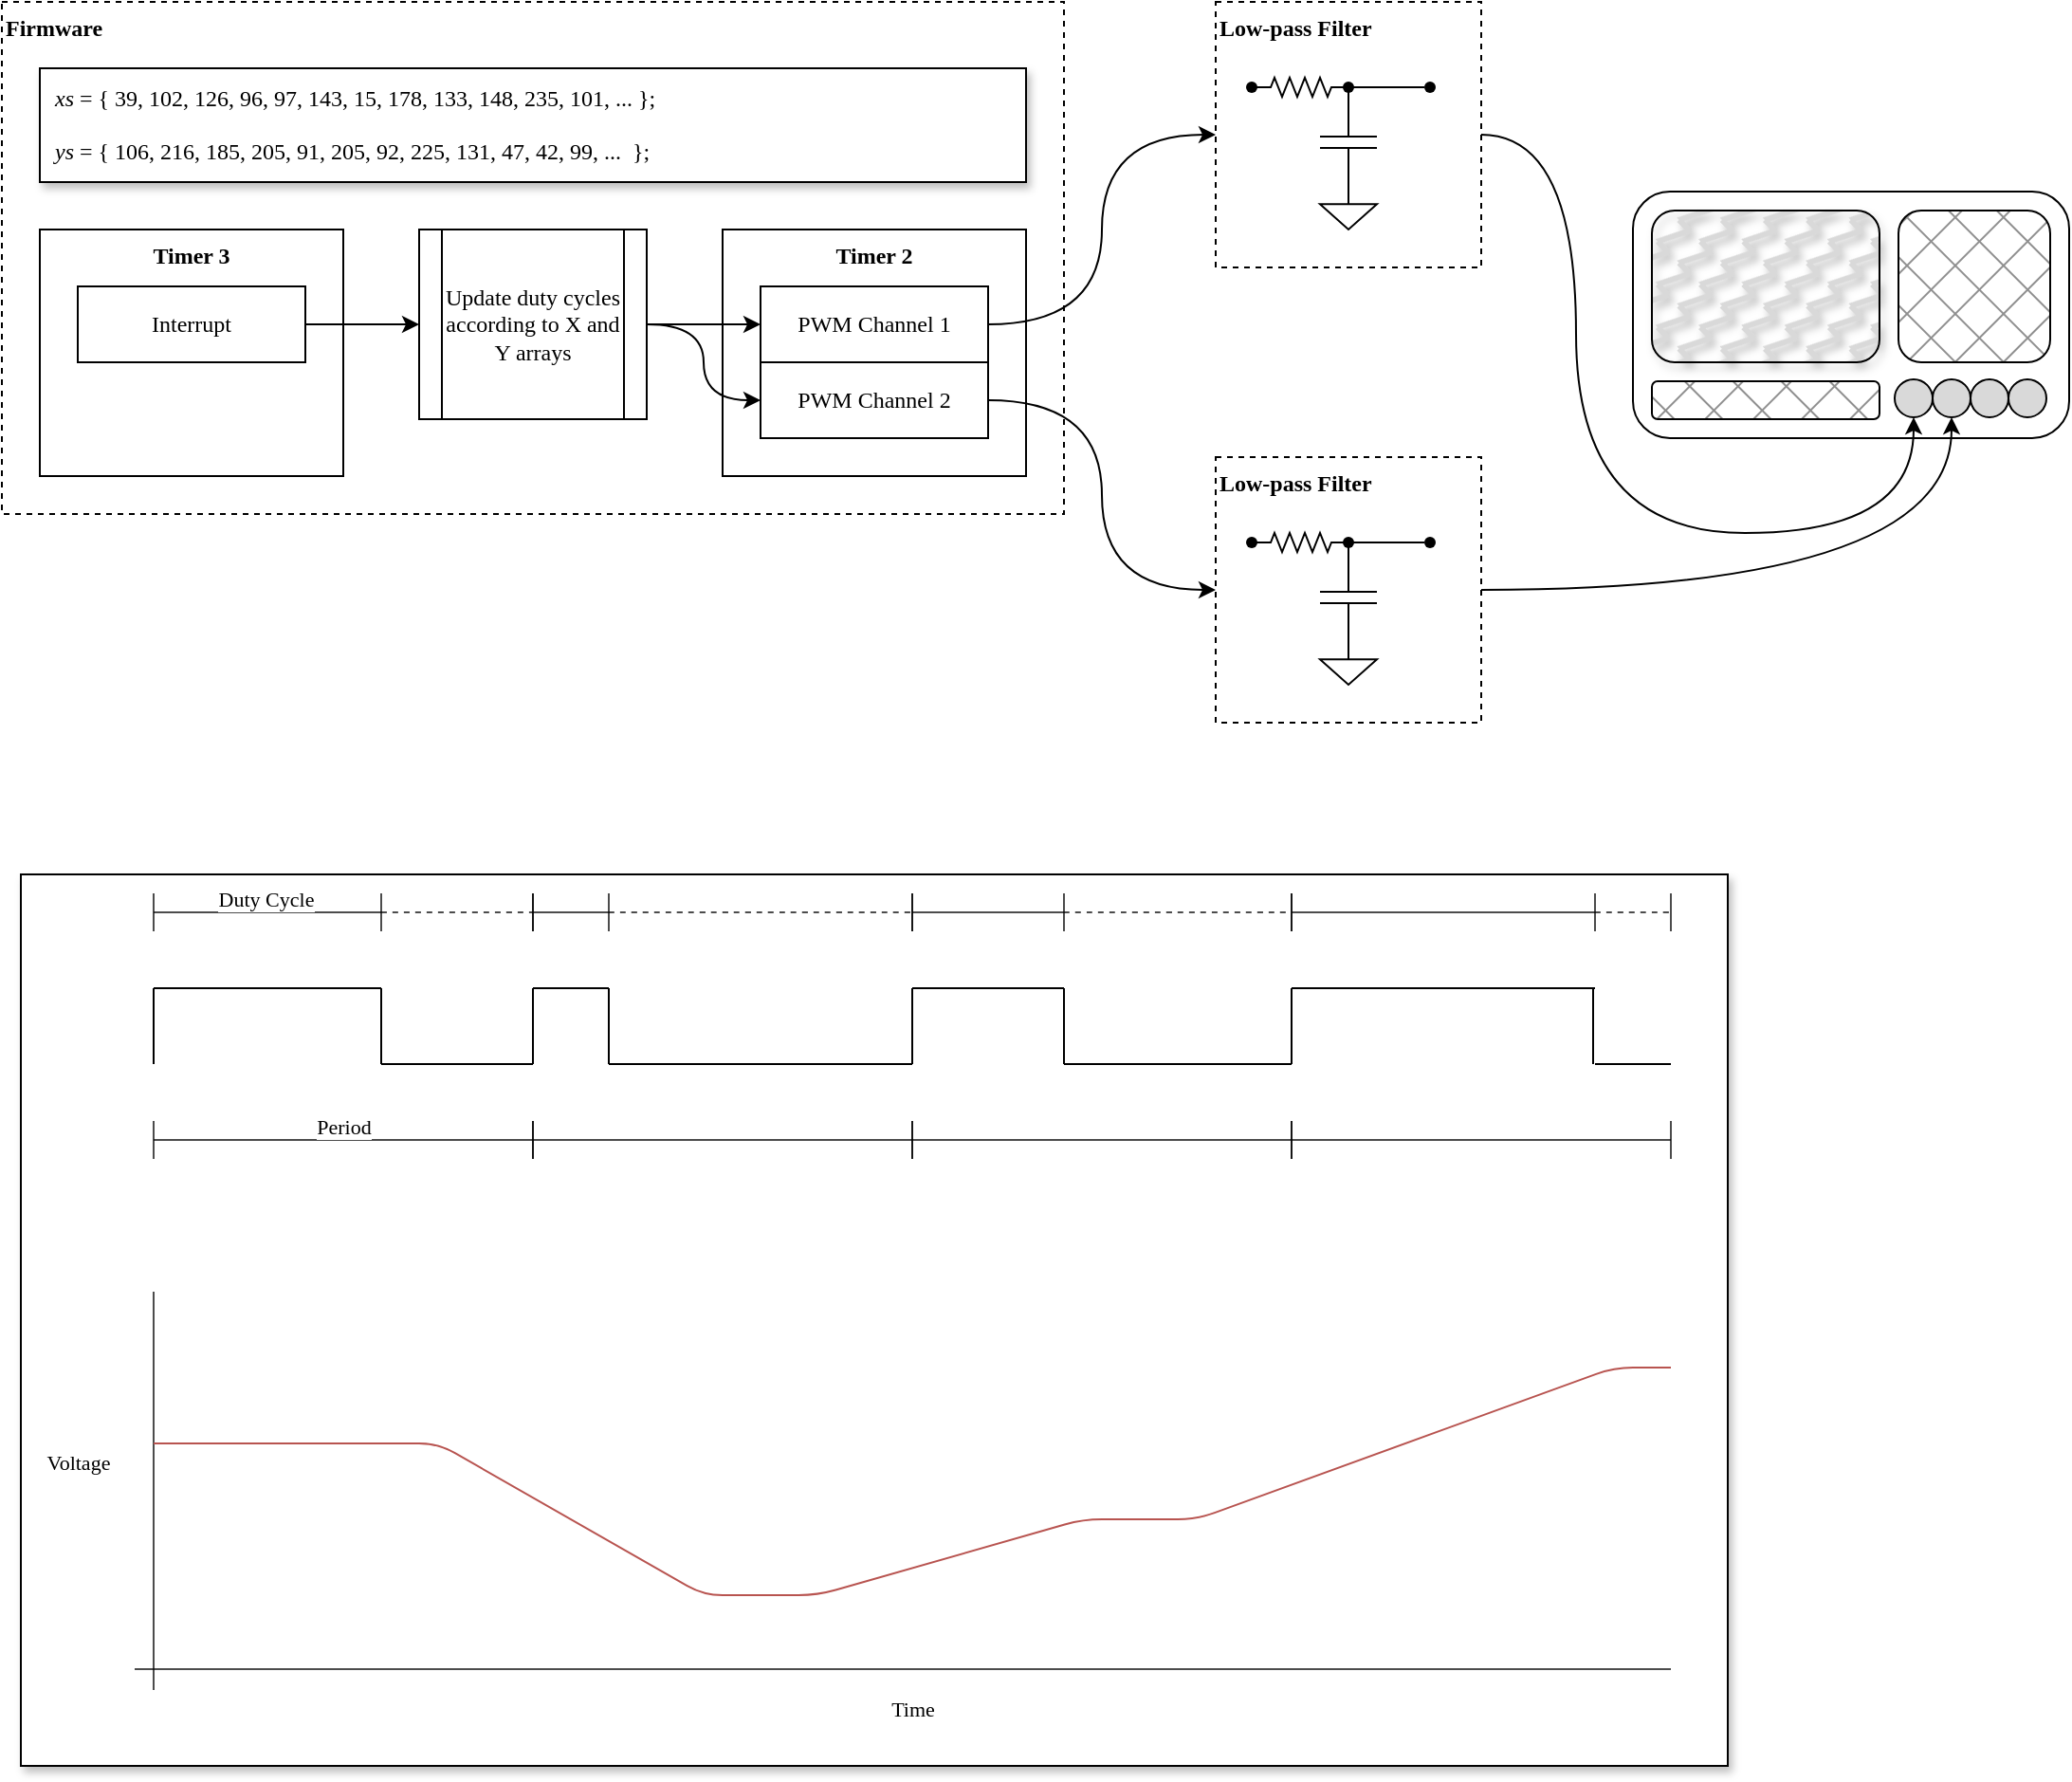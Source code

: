 <mxfile>
    <diagram id="JEVn3mSV0aVD-ZGOuX2a" name="Architecture">
        <mxGraphModel dx="1195" dy="769" grid="1" gridSize="10" guides="1" tooltips="1" connect="1" arrows="1" fold="1" page="1" pageScale="1" pageWidth="850" pageHeight="1100" math="0" shadow="0">
            <root>
                <mxCell id="0"/>
                <mxCell id="1" parent="0"/>
                <mxCell id="PXCvFyWKQt7oEatczfwv-112" value="" style="rounded=0;whiteSpace=wrap;html=1;shadow=1;sketch=0;fillStyle=auto;fontFamily=Source Code Pro;fontSource=https%3A%2F%2Ffonts.googleapis.com%2Fcss%3Ffamily%3DSource%2BCode%2BPro;" parent="1" vertex="1">
                    <mxGeometry x="50" y="500" width="900" height="470" as="geometry"/>
                </mxCell>
                <mxCell id="PXCvFyWKQt7oEatczfwv-34" value="" style="rounded=1;whiteSpace=wrap;html=1;fontFamily=Source Code Pro;fontSource=https%3A%2F%2Ffonts.googleapis.com%2Fcss%3Ffamily%3DSource%2BCode%2BPro;fillColor=#FFFFFF;" parent="1" vertex="1">
                    <mxGeometry x="900" y="140" width="230" height="130" as="geometry"/>
                </mxCell>
                <mxCell id="PXCvFyWKQt7oEatczfwv-35" value="" style="rounded=1;whiteSpace=wrap;html=1;fontFamily=Source Code Pro;fontSource=https%3A%2F%2Ffonts.googleapis.com%2Fcss%3Ffamily%3DSource%2BCode%2BPro;fillColor=#D9D9D9;fillStyle=zigzag-line;shadow=1;" parent="1" vertex="1">
                    <mxGeometry x="910" y="150" width="120" height="80" as="geometry"/>
                </mxCell>
                <mxCell id="PXCvFyWKQt7oEatczfwv-36" value="" style="rounded=1;whiteSpace=wrap;html=1;fontFamily=Source Code Pro;fontSource=https%3A%2F%2Ffonts.googleapis.com%2Fcss%3Ffamily%3DSource%2BCode%2BPro;fillColor=#8F8F8F;fillStyle=cross-hatch;shadow=0;" parent="1" vertex="1">
                    <mxGeometry x="1040" y="150" width="80" height="80" as="geometry"/>
                </mxCell>
                <mxCell id="PXCvFyWKQt7oEatczfwv-37" value="" style="rounded=1;whiteSpace=wrap;html=1;fontFamily=Source Code Pro;fontSource=https%3A%2F%2Ffonts.googleapis.com%2Fcss%3Ffamily%3DSource%2BCode%2BPro;fillColor=#8F8F8F;fillStyle=cross-hatch;" parent="1" vertex="1">
                    <mxGeometry x="910" y="240" width="120" height="20" as="geometry"/>
                </mxCell>
                <mxCell id="PXCvFyWKQt7oEatczfwv-38" value="" style="ellipse;whiteSpace=wrap;html=1;aspect=fixed;fillStyle=auto;fontFamily=Source Code Pro;fontSource=https%3A%2F%2Ffonts.googleapis.com%2Fcss%3Ffamily%3DSource%2BCode%2BPro;fillColor=#D9D9D9;" parent="1" vertex="1">
                    <mxGeometry x="1038" y="239" width="20" height="20" as="geometry"/>
                </mxCell>
                <mxCell id="PXCvFyWKQt7oEatczfwv-39" value="" style="ellipse;whiteSpace=wrap;html=1;aspect=fixed;fillStyle=auto;fontFamily=Source Code Pro;fontSource=https%3A%2F%2Ffonts.googleapis.com%2Fcss%3Ffamily%3DSource%2BCode%2BPro;fillColor=#D9D9D9;" parent="1" vertex="1">
                    <mxGeometry x="1058" y="239" width="20" height="20" as="geometry"/>
                </mxCell>
                <mxCell id="PXCvFyWKQt7oEatczfwv-40" value="" style="ellipse;whiteSpace=wrap;html=1;aspect=fixed;fillStyle=auto;fontFamily=Source Code Pro;fontSource=https%3A%2F%2Ffonts.googleapis.com%2Fcss%3Ffamily%3DSource%2BCode%2BPro;fillColor=#D9D9D9;" parent="1" vertex="1">
                    <mxGeometry x="1078" y="239" width="20" height="20" as="geometry"/>
                </mxCell>
                <mxCell id="PXCvFyWKQt7oEatczfwv-41" value="" style="ellipse;whiteSpace=wrap;html=1;aspect=fixed;fillStyle=auto;fontFamily=Source Code Pro;fontSource=https%3A%2F%2Ffonts.googleapis.com%2Fcss%3Ffamily%3DSource%2BCode%2BPro;fillColor=#D9D9D9;" parent="1" vertex="1">
                    <mxGeometry x="1098" y="239" width="20" height="20" as="geometry"/>
                </mxCell>
                <mxCell id="PXCvFyWKQt7oEatczfwv-12" value="Firmware" style="rounded=0;whiteSpace=wrap;html=1;dashed=1;align=left;verticalAlign=top;fontFamily=Source Code Pro;fontSource=https%3A%2F%2Ffonts.googleapis.com%2Fcss%3Ffamily%3DSource%2BCode%2BPro;fontStyle=1" parent="1" vertex="1">
                    <mxGeometry x="40" y="40" width="560" height="270" as="geometry"/>
                </mxCell>
                <mxCell id="PXCvFyWKQt7oEatczfwv-4" value="Timer 2" style="rounded=0;whiteSpace=wrap;html=1;verticalAlign=top;fontStyle=1;fontFamily=Source Code Pro;fontSource=https%3A%2F%2Ffonts.googleapis.com%2Fcss%3Ffamily%3DSource%2BCode%2BPro;" parent="1" vertex="1">
                    <mxGeometry x="420" y="160" width="160" height="130" as="geometry"/>
                </mxCell>
                <mxCell id="PXCvFyWKQt7oEatczfwv-42" style="edgeStyle=orthogonalEdgeStyle;curved=1;html=1;exitX=1;exitY=0.5;exitDx=0;exitDy=0;entryX=0;entryY=0.5;entryDx=0;entryDy=0;fontFamily=Source Code Pro;fontSource=https%3A%2F%2Ffonts.googleapis.com%2Fcss%3Ffamily%3DSource%2BCode%2BPro;" parent="1" source="PXCvFyWKQt7oEatczfwv-1" target="PXCvFyWKQt7oEatczfwv-13" edge="1">
                    <mxGeometry relative="1" as="geometry"/>
                </mxCell>
                <mxCell id="PXCvFyWKQt7oEatczfwv-1" value="PWM Channel 1" style="rounded=0;whiteSpace=wrap;html=1;fontFamily=Source Code Pro;fontSource=https%3A%2F%2Ffonts.googleapis.com%2Fcss%3Ffamily%3DSource%2BCode%2BPro;" parent="1" vertex="1">
                    <mxGeometry x="440" y="190" width="120" height="40" as="geometry"/>
                </mxCell>
                <mxCell id="PXCvFyWKQt7oEatczfwv-43" style="edgeStyle=orthogonalEdgeStyle;curved=1;html=1;exitX=1;exitY=0.5;exitDx=0;exitDy=0;entryX=0;entryY=0.5;entryDx=0;entryDy=0;fontFamily=Source Code Pro;fontSource=https%3A%2F%2Ffonts.googleapis.com%2Fcss%3Ffamily%3DSource%2BCode%2BPro;" parent="1" source="PXCvFyWKQt7oEatczfwv-2" target="PXCvFyWKQt7oEatczfwv-26" edge="1">
                    <mxGeometry relative="1" as="geometry"/>
                </mxCell>
                <mxCell id="PXCvFyWKQt7oEatczfwv-2" value="PWM Channel 2" style="rounded=0;whiteSpace=wrap;html=1;fontFamily=Source Code Pro;fontSource=https%3A%2F%2Ffonts.googleapis.com%2Fcss%3Ffamily%3DSource%2BCode%2BPro;" parent="1" vertex="1">
                    <mxGeometry x="440" y="230" width="120" height="40" as="geometry"/>
                </mxCell>
                <mxCell id="PXCvFyWKQt7oEatczfwv-6" value="Timer 3" style="rounded=0;whiteSpace=wrap;html=1;verticalAlign=top;fontStyle=1;fontFamily=Source Code Pro;fontSource=https%3A%2F%2Ffonts.googleapis.com%2Fcss%3Ffamily%3DSource%2BCode%2BPro;" parent="1" vertex="1">
                    <mxGeometry x="60" y="160" width="160" height="130" as="geometry"/>
                </mxCell>
                <mxCell id="PXCvFyWKQt7oEatczfwv-9" style="edgeStyle=none;html=1;exitX=1;exitY=0.5;exitDx=0;exitDy=0;entryX=0;entryY=0.5;entryDx=0;entryDy=0;fontFamily=Source Code Pro;fontSource=https%3A%2F%2Ffonts.googleapis.com%2Fcss%3Ffamily%3DSource%2BCode%2BPro;" parent="1" source="PXCvFyWKQt7oEatczfwv-7" target="PXCvFyWKQt7oEatczfwv-8" edge="1">
                    <mxGeometry relative="1" as="geometry"/>
                </mxCell>
                <mxCell id="PXCvFyWKQt7oEatczfwv-7" value="Interrupt" style="rounded=0;whiteSpace=wrap;html=1;fontFamily=Source Code Pro;fontSource=https%3A%2F%2Ffonts.googleapis.com%2Fcss%3Ffamily%3DSource%2BCode%2BPro;" parent="1" vertex="1">
                    <mxGeometry x="80" y="190" width="120" height="40" as="geometry"/>
                </mxCell>
                <mxCell id="PXCvFyWKQt7oEatczfwv-10" style="edgeStyle=none;html=1;exitX=1;exitY=0.5;exitDx=0;exitDy=0;entryX=0;entryY=0.5;entryDx=0;entryDy=0;fontFamily=Source Code Pro;fontSource=https%3A%2F%2Ffonts.googleapis.com%2Fcss%3Ffamily%3DSource%2BCode%2BPro;" parent="1" source="PXCvFyWKQt7oEatczfwv-8" target="PXCvFyWKQt7oEatczfwv-1" edge="1">
                    <mxGeometry relative="1" as="geometry"/>
                </mxCell>
                <mxCell id="PXCvFyWKQt7oEatczfwv-11" style="edgeStyle=orthogonalEdgeStyle;html=1;exitX=1;exitY=0.5;exitDx=0;exitDy=0;entryX=0;entryY=0.5;entryDx=0;entryDy=0;curved=1;fontFamily=Source Code Pro;fontSource=https%3A%2F%2Ffonts.googleapis.com%2Fcss%3Ffamily%3DSource%2BCode%2BPro;" parent="1" source="PXCvFyWKQt7oEatczfwv-8" target="PXCvFyWKQt7oEatczfwv-2" edge="1">
                    <mxGeometry relative="1" as="geometry"/>
                </mxCell>
                <mxCell id="PXCvFyWKQt7oEatczfwv-8" value="Update duty cycles according to X and Y arrays" style="shape=process;whiteSpace=wrap;html=1;backgroundOutline=1;fontFamily=Source Code Pro;fontSource=https%3A%2F%2Ffonts.googleapis.com%2Fcss%3Ffamily%3DSource%2BCode%2BPro;" parent="1" vertex="1">
                    <mxGeometry x="260" y="160" width="120" height="100" as="geometry"/>
                </mxCell>
                <mxCell id="PXCvFyWKQt7oEatczfwv-44" style="edgeStyle=orthogonalEdgeStyle;curved=1;html=1;exitX=1;exitY=0.5;exitDx=0;exitDy=0;entryX=0.5;entryY=1;entryDx=0;entryDy=0;fontFamily=Source Code Pro;fontSource=https%3A%2F%2Ffonts.googleapis.com%2Fcss%3Ffamily%3DSource%2BCode%2BPro;" parent="1" source="PXCvFyWKQt7oEatczfwv-13" target="PXCvFyWKQt7oEatczfwv-38" edge="1">
                    <mxGeometry relative="1" as="geometry">
                        <Array as="points">
                            <mxPoint x="870" y="110"/>
                            <mxPoint x="870" y="320"/>
                            <mxPoint x="1048" y="320"/>
                        </Array>
                    </mxGeometry>
                </mxCell>
                <mxCell id="PXCvFyWKQt7oEatczfwv-13" value="Low-pass Filter" style="rounded=0;whiteSpace=wrap;html=1;dashed=1;align=left;verticalAlign=top;fontFamily=Source Code Pro;fontSource=https%3A%2F%2Ffonts.googleapis.com%2Fcss%3Ffamily%3DSource%2BCode%2BPro;fontStyle=1;movable=1;resizable=1;rotatable=1;deletable=1;editable=1;connectable=1;" parent="1" vertex="1">
                    <mxGeometry x="680" y="40" width="140" height="140" as="geometry"/>
                </mxCell>
                <mxCell id="PXCvFyWKQt7oEatczfwv-14" value="" style="pointerEvents=1;verticalLabelPosition=bottom;shadow=0;dashed=0;align=center;html=1;verticalAlign=top;shape=mxgraph.electrical.resistors.resistor_2;fontFamily=Source Code Pro;fontSource=https%3A%2F%2Ffonts.googleapis.com%2Fcss%3Ffamily%3DSource%2BCode%2BPro;" parent="1" vertex="1">
                    <mxGeometry x="700" y="80" width="50" height="10" as="geometry"/>
                </mxCell>
                <mxCell id="PXCvFyWKQt7oEatczfwv-15" value="" style="pointerEvents=1;verticalLabelPosition=bottom;shadow=0;dashed=0;align=center;html=1;verticalAlign=top;shape=mxgraph.electrical.capacitors.capacitor_1;fontFamily=Source Code Pro;fontSource=https%3A%2F%2Ffonts.googleapis.com%2Fcss%3Ffamily%3DSource%2BCode%2BPro;rotation=90;" parent="1" vertex="1">
                    <mxGeometry x="720" y="99" width="60" height="30" as="geometry"/>
                </mxCell>
                <mxCell id="PXCvFyWKQt7oEatczfwv-16" value="" style="pointerEvents=1;verticalLabelPosition=bottom;shadow=0;dashed=0;align=center;html=1;verticalAlign=top;shape=mxgraph.electrical.signal_sources.signal_ground;fontFamily=Source Code Pro;fontSource=https%3A%2F%2Ffonts.googleapis.com%2Fcss%3Ffamily%3DSource%2BCode%2BPro;" parent="1" vertex="1">
                    <mxGeometry x="735" y="140" width="30" height="20" as="geometry"/>
                </mxCell>
                <mxCell id="PXCvFyWKQt7oEatczfwv-17" value="" style="endArrow=none;html=1;fontFamily=Source Code Pro;fontSource=https%3A%2F%2Ffonts.googleapis.com%2Fcss%3Ffamily%3DSource%2BCode%2BPro;curved=1;exitX=0;exitY=0.5;exitDx=0;exitDy=0;exitPerimeter=0;" parent="1" edge="1">
                    <mxGeometry width="50" height="50" relative="1" as="geometry">
                        <mxPoint x="750" y="85" as="sourcePoint"/>
                        <mxPoint x="790" y="85" as="targetPoint"/>
                    </mxGeometry>
                </mxCell>
                <mxCell id="PXCvFyWKQt7oEatczfwv-20" value="" style="ellipse;whiteSpace=wrap;html=1;aspect=fixed;dashed=1;fontFamily=Source Code Pro;fontSource=https%3A%2F%2Ffonts.googleapis.com%2Fcss%3Ffamily%3DSource%2BCode%2BPro;fillColor=#000000;strokeColor=none;" parent="1" vertex="1">
                    <mxGeometry x="696" y="82" width="6" height="6" as="geometry"/>
                </mxCell>
                <mxCell id="PXCvFyWKQt7oEatczfwv-24" value="" style="ellipse;whiteSpace=wrap;html=1;aspect=fixed;dashed=1;fontFamily=Source Code Pro;fontSource=https%3A%2F%2Ffonts.googleapis.com%2Fcss%3Ffamily%3DSource%2BCode%2BPro;fillColor=#000000;strokeColor=none;" parent="1" vertex="1">
                    <mxGeometry x="747" y="82" width="6" height="6" as="geometry"/>
                </mxCell>
                <mxCell id="PXCvFyWKQt7oEatczfwv-25" value="" style="ellipse;whiteSpace=wrap;html=1;aspect=fixed;dashed=1;fontFamily=Source Code Pro;fontSource=https%3A%2F%2Ffonts.googleapis.com%2Fcss%3Ffamily%3DSource%2BCode%2BPro;fillColor=#000000;strokeColor=none;" parent="1" vertex="1">
                    <mxGeometry x="790" y="82" width="6" height="6" as="geometry"/>
                </mxCell>
                <mxCell id="PXCvFyWKQt7oEatczfwv-45" style="edgeStyle=orthogonalEdgeStyle;curved=1;html=1;exitX=1;exitY=0.5;exitDx=0;exitDy=0;entryX=0.5;entryY=1;entryDx=0;entryDy=0;fontFamily=Source Code Pro;fontSource=https%3A%2F%2Ffonts.googleapis.com%2Fcss%3Ffamily%3DSource%2BCode%2BPro;" parent="1" source="PXCvFyWKQt7oEatczfwv-26" target="PXCvFyWKQt7oEatczfwv-39" edge="1">
                    <mxGeometry relative="1" as="geometry">
                        <Array as="points">
                            <mxPoint x="1068" y="350"/>
                        </Array>
                    </mxGeometry>
                </mxCell>
                <mxCell id="PXCvFyWKQt7oEatczfwv-26" value="Low-pass Filter" style="rounded=0;whiteSpace=wrap;html=1;dashed=1;align=left;verticalAlign=top;fontFamily=Source Code Pro;fontSource=https%3A%2F%2Ffonts.googleapis.com%2Fcss%3Ffamily%3DSource%2BCode%2BPro;fontStyle=1;movable=1;resizable=1;rotatable=1;deletable=1;editable=1;connectable=1;" parent="1" vertex="1">
                    <mxGeometry x="680" y="280" width="140" height="140" as="geometry"/>
                </mxCell>
                <mxCell id="PXCvFyWKQt7oEatczfwv-27" value="" style="pointerEvents=1;verticalLabelPosition=bottom;shadow=0;dashed=0;align=center;html=1;verticalAlign=top;shape=mxgraph.electrical.resistors.resistor_2;fontFamily=Source Code Pro;fontSource=https%3A%2F%2Ffonts.googleapis.com%2Fcss%3Ffamily%3DSource%2BCode%2BPro;" parent="1" vertex="1">
                    <mxGeometry x="700" y="320" width="50" height="10" as="geometry"/>
                </mxCell>
                <mxCell id="PXCvFyWKQt7oEatczfwv-28" value="" style="pointerEvents=1;verticalLabelPosition=bottom;shadow=0;dashed=0;align=center;html=1;verticalAlign=top;shape=mxgraph.electrical.capacitors.capacitor_1;fontFamily=Source Code Pro;fontSource=https%3A%2F%2Ffonts.googleapis.com%2Fcss%3Ffamily%3DSource%2BCode%2BPro;rotation=90;" parent="1" vertex="1">
                    <mxGeometry x="720" y="339" width="60" height="30" as="geometry"/>
                </mxCell>
                <mxCell id="PXCvFyWKQt7oEatczfwv-29" value="" style="pointerEvents=1;verticalLabelPosition=bottom;shadow=0;dashed=0;align=center;html=1;verticalAlign=top;shape=mxgraph.electrical.signal_sources.signal_ground;fontFamily=Source Code Pro;fontSource=https%3A%2F%2Ffonts.googleapis.com%2Fcss%3Ffamily%3DSource%2BCode%2BPro;" parent="1" vertex="1">
                    <mxGeometry x="735" y="380" width="30" height="20" as="geometry"/>
                </mxCell>
                <mxCell id="PXCvFyWKQt7oEatczfwv-30" value="" style="endArrow=none;html=1;fontFamily=Source Code Pro;fontSource=https%3A%2F%2Ffonts.googleapis.com%2Fcss%3Ffamily%3DSource%2BCode%2BPro;curved=1;exitX=0;exitY=0.5;exitDx=0;exitDy=0;exitPerimeter=0;" parent="1" edge="1">
                    <mxGeometry width="50" height="50" relative="1" as="geometry">
                        <mxPoint x="750" y="325" as="sourcePoint"/>
                        <mxPoint x="790" y="325" as="targetPoint"/>
                    </mxGeometry>
                </mxCell>
                <mxCell id="PXCvFyWKQt7oEatczfwv-31" value="" style="ellipse;whiteSpace=wrap;html=1;aspect=fixed;dashed=1;fontFamily=Source Code Pro;fontSource=https%3A%2F%2Ffonts.googleapis.com%2Fcss%3Ffamily%3DSource%2BCode%2BPro;fillColor=#000000;strokeColor=none;" parent="1" vertex="1">
                    <mxGeometry x="696" y="322" width="6" height="6" as="geometry"/>
                </mxCell>
                <mxCell id="PXCvFyWKQt7oEatczfwv-32" value="" style="ellipse;whiteSpace=wrap;html=1;aspect=fixed;dashed=1;fontFamily=Source Code Pro;fontSource=https%3A%2F%2Ffonts.googleapis.com%2Fcss%3Ffamily%3DSource%2BCode%2BPro;fillColor=#000000;strokeColor=none;" parent="1" vertex="1">
                    <mxGeometry x="747" y="322" width="6" height="6" as="geometry"/>
                </mxCell>
                <mxCell id="PXCvFyWKQt7oEatczfwv-33" value="" style="ellipse;whiteSpace=wrap;html=1;aspect=fixed;dashed=1;fontFamily=Source Code Pro;fontSource=https%3A%2F%2Ffonts.googleapis.com%2Fcss%3Ffamily%3DSource%2BCode%2BPro;fillColor=#000000;strokeColor=none;" parent="1" vertex="1">
                    <mxGeometry x="790" y="322" width="6" height="6" as="geometry"/>
                </mxCell>
                <mxCell id="PXCvFyWKQt7oEatczfwv-46" value="" style="endArrow=none;html=1;fontFamily=Source Code Pro;fontSource=https%3A%2F%2Ffonts.googleapis.com%2Fcss%3Ffamily%3DSource%2BCode%2BPro;curved=1;" parent="1" edge="1">
                    <mxGeometry width="50" height="50" relative="1" as="geometry">
                        <mxPoint x="120" y="600" as="sourcePoint"/>
                        <mxPoint x="120" y="560" as="targetPoint"/>
                    </mxGeometry>
                </mxCell>
                <mxCell id="PXCvFyWKQt7oEatczfwv-47" value="" style="endArrow=none;html=1;fontFamily=Source Code Pro;fontSource=https%3A%2F%2Ffonts.googleapis.com%2Fcss%3Ffamily%3DSource%2BCode%2BPro;curved=1;" parent="1" edge="1">
                    <mxGeometry width="50" height="50" relative="1" as="geometry">
                        <mxPoint x="240" y="600.0" as="sourcePoint"/>
                        <mxPoint x="240" y="560.0" as="targetPoint"/>
                    </mxGeometry>
                </mxCell>
                <mxCell id="PXCvFyWKQt7oEatczfwv-48" value="" style="endArrow=none;html=1;fontFamily=Source Code Pro;fontSource=https%3A%2F%2Ffonts.googleapis.com%2Fcss%3Ffamily%3DSource%2BCode%2BPro;curved=1;" parent="1" edge="1">
                    <mxGeometry width="50" height="50" relative="1" as="geometry">
                        <mxPoint x="240" y="560" as="sourcePoint"/>
                        <mxPoint x="120" y="560" as="targetPoint"/>
                    </mxGeometry>
                </mxCell>
                <mxCell id="PXCvFyWKQt7oEatczfwv-49" value="" style="endArrow=none;html=1;fontFamily=Source Code Pro;fontSource=https%3A%2F%2Ffonts.googleapis.com%2Fcss%3Ffamily%3DSource%2BCode%2BPro;curved=1;" parent="1" edge="1">
                    <mxGeometry width="50" height="50" relative="1" as="geometry">
                        <mxPoint x="320" y="600" as="sourcePoint"/>
                        <mxPoint x="240" y="600.0" as="targetPoint"/>
                    </mxGeometry>
                </mxCell>
                <mxCell id="PXCvFyWKQt7oEatczfwv-50" value="" style="endArrow=none;html=1;fontFamily=Source Code Pro;fontSource=https%3A%2F%2Ffonts.googleapis.com%2Fcss%3Ffamily%3DSource%2BCode%2BPro;curved=1;" parent="1" edge="1">
                    <mxGeometry width="50" height="50" relative="1" as="geometry">
                        <mxPoint x="320" y="600.0" as="sourcePoint"/>
                        <mxPoint x="320" y="560.0" as="targetPoint"/>
                    </mxGeometry>
                </mxCell>
                <mxCell id="PXCvFyWKQt7oEatczfwv-51" value="" style="endArrow=none;html=1;fontFamily=Source Code Pro;fontSource=https%3A%2F%2Ffonts.googleapis.com%2Fcss%3Ffamily%3DSource%2BCode%2BPro;curved=1;" parent="1" edge="1">
                    <mxGeometry width="50" height="50" relative="1" as="geometry">
                        <mxPoint x="360" y="600.0" as="sourcePoint"/>
                        <mxPoint x="360" y="560.0" as="targetPoint"/>
                    </mxGeometry>
                </mxCell>
                <mxCell id="PXCvFyWKQt7oEatczfwv-52" value="" style="endArrow=none;html=1;fontFamily=Source Code Pro;fontSource=https%3A%2F%2Ffonts.googleapis.com%2Fcss%3Ffamily%3DSource%2BCode%2BPro;curved=1;" parent="1" edge="1">
                    <mxGeometry width="50" height="50" relative="1" as="geometry">
                        <mxPoint x="360" y="560" as="sourcePoint"/>
                        <mxPoint x="320" y="560.0" as="targetPoint"/>
                    </mxGeometry>
                </mxCell>
                <mxCell id="PXCvFyWKQt7oEatczfwv-53" value="" style="endArrow=none;html=1;fontFamily=Source Code Pro;fontSource=https%3A%2F%2Ffonts.googleapis.com%2Fcss%3Ffamily%3DSource%2BCode%2BPro;curved=1;" parent="1" edge="1">
                    <mxGeometry width="50" height="50" relative="1" as="geometry">
                        <mxPoint x="520" y="600.0" as="sourcePoint"/>
                        <mxPoint x="360" y="600" as="targetPoint"/>
                    </mxGeometry>
                </mxCell>
                <mxCell id="PXCvFyWKQt7oEatczfwv-54" value="" style="endArrow=none;html=1;fontFamily=Source Code Pro;fontSource=https%3A%2F%2Ffonts.googleapis.com%2Fcss%3Ffamily%3DSource%2BCode%2BPro;curved=1;" parent="1" edge="1">
                    <mxGeometry width="50" height="50" relative="1" as="geometry">
                        <mxPoint x="520" y="600.0" as="sourcePoint"/>
                        <mxPoint x="520" y="560.0" as="targetPoint"/>
                    </mxGeometry>
                </mxCell>
                <mxCell id="PXCvFyWKQt7oEatczfwv-55" value="" style="endArrow=none;html=1;fontFamily=Source Code Pro;fontSource=https%3A%2F%2Ffonts.googleapis.com%2Fcss%3Ffamily%3DSource%2BCode%2BPro;curved=1;" parent="1" edge="1">
                    <mxGeometry width="50" height="50" relative="1" as="geometry">
                        <mxPoint x="600" y="600.0" as="sourcePoint"/>
                        <mxPoint x="600" y="560.0" as="targetPoint"/>
                    </mxGeometry>
                </mxCell>
                <mxCell id="PXCvFyWKQt7oEatczfwv-56" value="" style="endArrow=none;html=1;fontFamily=Source Code Pro;fontSource=https%3A%2F%2Ffonts.googleapis.com%2Fcss%3Ffamily%3DSource%2BCode%2BPro;curved=1;" parent="1" edge="1">
                    <mxGeometry width="50" height="50" relative="1" as="geometry">
                        <mxPoint x="600" y="560" as="sourcePoint"/>
                        <mxPoint x="520" y="560.0" as="targetPoint"/>
                    </mxGeometry>
                </mxCell>
                <mxCell id="PXCvFyWKQt7oEatczfwv-57" value="" style="endArrow=none;html=1;fontFamily=Source Code Pro;fontSource=https%3A%2F%2Ffonts.googleapis.com%2Fcss%3Ffamily%3DSource%2BCode%2BPro;curved=1;" parent="1" edge="1">
                    <mxGeometry width="50" height="50" relative="1" as="geometry">
                        <mxPoint x="720" y="600.0" as="sourcePoint"/>
                        <mxPoint x="600" y="600" as="targetPoint"/>
                    </mxGeometry>
                </mxCell>
                <mxCell id="PXCvFyWKQt7oEatczfwv-58" value="" style="endArrow=none;html=1;fontFamily=Source Code Pro;fontSource=https%3A%2F%2Ffonts.googleapis.com%2Fcss%3Ffamily%3DSource%2BCode%2BPro;curved=1;" parent="1" edge="1">
                    <mxGeometry width="50" height="50" relative="1" as="geometry">
                        <mxPoint x="720" y="600.0" as="sourcePoint"/>
                        <mxPoint x="720" y="560.0" as="targetPoint"/>
                    </mxGeometry>
                </mxCell>
                <mxCell id="PXCvFyWKQt7oEatczfwv-59" value="" style="endArrow=none;html=1;fontFamily=Source Code Pro;fontSource=https%3A%2F%2Ffonts.googleapis.com%2Fcss%3Ffamily%3DSource%2BCode%2BPro;curved=1;" parent="1" edge="1">
                    <mxGeometry width="50" height="50" relative="1" as="geometry">
                        <mxPoint x="879" y="600.0" as="sourcePoint"/>
                        <mxPoint x="879" y="560.0" as="targetPoint"/>
                    </mxGeometry>
                </mxCell>
                <mxCell id="PXCvFyWKQt7oEatczfwv-60" value="" style="endArrow=none;html=1;fontFamily=Source Code Pro;fontSource=https%3A%2F%2Ffonts.googleapis.com%2Fcss%3Ffamily%3DSource%2BCode%2BPro;curved=1;" parent="1" edge="1">
                    <mxGeometry width="50" height="50" relative="1" as="geometry">
                        <mxPoint x="880" y="560" as="sourcePoint"/>
                        <mxPoint x="720" y="560.0" as="targetPoint"/>
                    </mxGeometry>
                </mxCell>
                <mxCell id="PXCvFyWKQt7oEatczfwv-61" value="" style="endArrow=none;html=1;fontFamily=Source Code Pro;fontSource=https%3A%2F%2Ffonts.googleapis.com%2Fcss%3Ffamily%3DSource%2BCode%2BPro;curved=1;" parent="1" edge="1">
                    <mxGeometry width="50" height="50" relative="1" as="geometry">
                        <mxPoint x="920" y="600.0" as="sourcePoint"/>
                        <mxPoint x="880" y="600" as="targetPoint"/>
                    </mxGeometry>
                </mxCell>
                <mxCell id="PXCvFyWKQt7oEatczfwv-62" value="" style="endArrow=none;html=1;fontFamily=Source Code Pro;fontSource=https%3A%2F%2Ffonts.googleapis.com%2Fcss%3Ffamily%3DSource%2BCode%2BPro;curved=1;opacity=70;" parent="1" edge="1">
                    <mxGeometry width="50" height="50" relative="1" as="geometry">
                        <mxPoint x="120" y="640" as="sourcePoint"/>
                        <mxPoint x="320" y="640" as="targetPoint"/>
                    </mxGeometry>
                </mxCell>
                <mxCell id="PXCvFyWKQt7oEatczfwv-68" value="Period" style="edgeLabel;html=1;align=center;verticalAlign=middle;resizable=0;points=[];fontFamily=Source Code Pro;" parent="PXCvFyWKQt7oEatczfwv-62" vertex="1" connectable="0">
                    <mxGeometry x="-0.077" relative="1" as="geometry">
                        <mxPoint x="7" y="-7" as="offset"/>
                    </mxGeometry>
                </mxCell>
                <mxCell id="PXCvFyWKQt7oEatczfwv-63" value="" style="endArrow=none;html=1;fontFamily=Source Code Pro;fontSource=https%3A%2F%2Ffonts.googleapis.com%2Fcss%3Ffamily%3DSource%2BCode%2BPro;curved=1;opacity=70;" parent="1" edge="1">
                    <mxGeometry width="50" height="50" relative="1" as="geometry">
                        <mxPoint x="120" y="630" as="sourcePoint"/>
                        <mxPoint x="120" y="650" as="targetPoint"/>
                    </mxGeometry>
                </mxCell>
                <mxCell id="PXCvFyWKQt7oEatczfwv-64" value="" style="endArrow=none;html=1;fontFamily=Source Code Pro;fontSource=https%3A%2F%2Ffonts.googleapis.com%2Fcss%3Ffamily%3DSource%2BCode%2BPro;curved=1;opacity=70;" parent="1" edge="1">
                    <mxGeometry width="50" height="50" relative="1" as="geometry">
                        <mxPoint x="320" y="630" as="sourcePoint"/>
                        <mxPoint x="320" y="650" as="targetPoint"/>
                    </mxGeometry>
                </mxCell>
                <mxCell id="PXCvFyWKQt7oEatczfwv-65" value="" style="endArrow=none;html=1;fontFamily=Source Code Pro;fontSource=https%3A%2F%2Ffonts.googleapis.com%2Fcss%3Ffamily%3DSource%2BCode%2BPro;curved=1;opacity=70;" parent="1" edge="1">
                    <mxGeometry width="50" height="50" relative="1" as="geometry">
                        <mxPoint x="120" y="520" as="sourcePoint"/>
                        <mxPoint x="240" y="520" as="targetPoint"/>
                    </mxGeometry>
                </mxCell>
                <mxCell id="PXCvFyWKQt7oEatczfwv-69" value="Duty Cycle" style="edgeLabel;html=1;align=center;verticalAlign=middle;resizable=0;points=[];fontFamily=Source Code Pro;" parent="PXCvFyWKQt7oEatczfwv-65" vertex="1" connectable="0">
                    <mxGeometry x="-0.203" y="2" relative="1" as="geometry">
                        <mxPoint x="11" y="-5" as="offset"/>
                    </mxGeometry>
                </mxCell>
                <mxCell id="PXCvFyWKQt7oEatczfwv-66" value="" style="endArrow=none;html=1;fontFamily=Source Code Pro;fontSource=https%3A%2F%2Ffonts.googleapis.com%2Fcss%3Ffamily%3DSource%2BCode%2BPro;curved=1;opacity=70;" parent="1" edge="1">
                    <mxGeometry width="50" height="50" relative="1" as="geometry">
                        <mxPoint x="120" y="510" as="sourcePoint"/>
                        <mxPoint x="120" y="530" as="targetPoint"/>
                    </mxGeometry>
                </mxCell>
                <mxCell id="PXCvFyWKQt7oEatczfwv-67" value="" style="endArrow=none;html=1;fontFamily=Source Code Pro;fontSource=https%3A%2F%2Ffonts.googleapis.com%2Fcss%3Ffamily%3DSource%2BCode%2BPro;curved=1;opacity=70;" parent="1" edge="1">
                    <mxGeometry width="50" height="50" relative="1" as="geometry">
                        <mxPoint x="240" y="510" as="sourcePoint"/>
                        <mxPoint x="240" y="530" as="targetPoint"/>
                    </mxGeometry>
                </mxCell>
                <mxCell id="PXCvFyWKQt7oEatczfwv-70" value="" style="endArrow=none;html=1;fontFamily=Source Code Pro;fontSource=https%3A%2F%2Ffonts.googleapis.com%2Fcss%3Ffamily%3DSource%2BCode%2BPro;curved=1;opacity=70;" parent="1" edge="1">
                    <mxGeometry width="50" height="50" relative="1" as="geometry">
                        <mxPoint x="320" y="640" as="sourcePoint"/>
                        <mxPoint x="520" y="640" as="targetPoint"/>
                    </mxGeometry>
                </mxCell>
                <mxCell id="PXCvFyWKQt7oEatczfwv-72" value="" style="endArrow=none;html=1;fontFamily=Source Code Pro;fontSource=https%3A%2F%2Ffonts.googleapis.com%2Fcss%3Ffamily%3DSource%2BCode%2BPro;curved=1;opacity=70;" parent="1" edge="1">
                    <mxGeometry width="50" height="50" relative="1" as="geometry">
                        <mxPoint x="320" y="630" as="sourcePoint"/>
                        <mxPoint x="320" y="650" as="targetPoint"/>
                    </mxGeometry>
                </mxCell>
                <mxCell id="PXCvFyWKQt7oEatczfwv-73" value="" style="endArrow=none;html=1;fontFamily=Source Code Pro;fontSource=https%3A%2F%2Ffonts.googleapis.com%2Fcss%3Ffamily%3DSource%2BCode%2BPro;curved=1;opacity=70;" parent="1" edge="1">
                    <mxGeometry width="50" height="50" relative="1" as="geometry">
                        <mxPoint x="520" y="630" as="sourcePoint"/>
                        <mxPoint x="520" y="650" as="targetPoint"/>
                    </mxGeometry>
                </mxCell>
                <mxCell id="PXCvFyWKQt7oEatczfwv-74" value="" style="endArrow=none;html=1;fontFamily=Source Code Pro;fontSource=https%3A%2F%2Ffonts.googleapis.com%2Fcss%3Ffamily%3DSource%2BCode%2BPro;curved=1;opacity=70;" parent="1" edge="1">
                    <mxGeometry width="50" height="50" relative="1" as="geometry">
                        <mxPoint x="520" y="640" as="sourcePoint"/>
                        <mxPoint x="720" y="640" as="targetPoint"/>
                    </mxGeometry>
                </mxCell>
                <mxCell id="PXCvFyWKQt7oEatczfwv-76" value="" style="endArrow=none;html=1;fontFamily=Source Code Pro;fontSource=https%3A%2F%2Ffonts.googleapis.com%2Fcss%3Ffamily%3DSource%2BCode%2BPro;curved=1;opacity=70;" parent="1" edge="1">
                    <mxGeometry width="50" height="50" relative="1" as="geometry">
                        <mxPoint x="520" y="630" as="sourcePoint"/>
                        <mxPoint x="520" y="650" as="targetPoint"/>
                    </mxGeometry>
                </mxCell>
                <mxCell id="PXCvFyWKQt7oEatczfwv-77" value="" style="endArrow=none;html=1;fontFamily=Source Code Pro;fontSource=https%3A%2F%2Ffonts.googleapis.com%2Fcss%3Ffamily%3DSource%2BCode%2BPro;curved=1;opacity=70;" parent="1" edge="1">
                    <mxGeometry width="50" height="50" relative="1" as="geometry">
                        <mxPoint x="720" y="630" as="sourcePoint"/>
                        <mxPoint x="720" y="650" as="targetPoint"/>
                    </mxGeometry>
                </mxCell>
                <mxCell id="PXCvFyWKQt7oEatczfwv-78" value="" style="endArrow=none;html=1;fontFamily=Source Code Pro;fontSource=https%3A%2F%2Ffonts.googleapis.com%2Fcss%3Ffamily%3DSource%2BCode%2BPro;curved=1;opacity=70;" parent="1" edge="1">
                    <mxGeometry width="50" height="50" relative="1" as="geometry">
                        <mxPoint x="720" y="640" as="sourcePoint"/>
                        <mxPoint x="920" y="640" as="targetPoint"/>
                    </mxGeometry>
                </mxCell>
                <mxCell id="PXCvFyWKQt7oEatczfwv-80" value="" style="endArrow=none;html=1;fontFamily=Source Code Pro;fontSource=https%3A%2F%2Ffonts.googleapis.com%2Fcss%3Ffamily%3DSource%2BCode%2BPro;curved=1;opacity=70;" parent="1" edge="1">
                    <mxGeometry width="50" height="50" relative="1" as="geometry">
                        <mxPoint x="720" y="630" as="sourcePoint"/>
                        <mxPoint x="720" y="650" as="targetPoint"/>
                    </mxGeometry>
                </mxCell>
                <mxCell id="PXCvFyWKQt7oEatczfwv-81" value="" style="endArrow=none;html=1;fontFamily=Source Code Pro;fontSource=https%3A%2F%2Ffonts.googleapis.com%2Fcss%3Ffamily%3DSource%2BCode%2BPro;curved=1;opacity=70;" parent="1" edge="1">
                    <mxGeometry width="50" height="50" relative="1" as="geometry">
                        <mxPoint x="920" y="630" as="sourcePoint"/>
                        <mxPoint x="920" y="650" as="targetPoint"/>
                    </mxGeometry>
                </mxCell>
                <mxCell id="PXCvFyWKQt7oEatczfwv-82" value="" style="endArrow=none;html=1;fontFamily=Source Code Pro;fontSource=https%3A%2F%2Ffonts.googleapis.com%2Fcss%3Ffamily%3DSource%2BCode%2BPro;opacity=70;curved=1;" parent="1" edge="1">
                    <mxGeometry width="50" height="50" relative="1" as="geometry">
                        <mxPoint x="120" y="930" as="sourcePoint"/>
                        <mxPoint x="120" y="720" as="targetPoint"/>
                    </mxGeometry>
                </mxCell>
                <mxCell id="PXCvFyWKQt7oEatczfwv-83" value="" style="endArrow=none;html=1;fontFamily=Source Code Pro;fontSource=https%3A%2F%2Ffonts.googleapis.com%2Fcss%3Ffamily%3DSource%2BCode%2BPro;opacity=70;curved=1;" parent="1" edge="1">
                    <mxGeometry width="50" height="50" relative="1" as="geometry">
                        <mxPoint x="920" y="919" as="sourcePoint"/>
                        <mxPoint x="110" y="919" as="targetPoint"/>
                    </mxGeometry>
                </mxCell>
                <mxCell id="PXCvFyWKQt7oEatczfwv-84" value="" style="endArrow=none;html=1;fontFamily=Source Code Pro;fontSource=https%3A%2F%2Ffonts.googleapis.com%2Fcss%3Ffamily%3DSource%2BCode%2BPro;curved=1;fillColor=#f8cecc;strokeColor=#b85450;" parent="1" edge="1">
                    <mxGeometry width="50" height="50" relative="1" as="geometry">
                        <mxPoint x="120" y="800" as="sourcePoint"/>
                        <mxPoint x="240" y="800" as="targetPoint"/>
                    </mxGeometry>
                </mxCell>
                <mxCell id="PXCvFyWKQt7oEatczfwv-85" value="" style="endArrow=none;html=1;fontFamily=Source Code Pro;fontSource=https%3A%2F%2Ffonts.googleapis.com%2Fcss%3Ffamily%3DSource%2BCode%2BPro;edgeStyle=entityRelationEdgeStyle;jumpStyle=none;fillColor=#f8cecc;strokeColor=#b85450;" parent="1" edge="1">
                    <mxGeometry width="50" height="50" relative="1" as="geometry">
                        <mxPoint x="240" y="800" as="sourcePoint"/>
                        <mxPoint x="440" y="880" as="targetPoint"/>
                    </mxGeometry>
                </mxCell>
                <mxCell id="PXCvFyWKQt7oEatczfwv-86" value="" style="endArrow=none;html=1;fontFamily=Source Code Pro;fontSource=https%3A%2F%2Ffonts.googleapis.com%2Fcss%3Ffamily%3DSource%2BCode%2BPro;edgeStyle=entityRelationEdgeStyle;jumpStyle=none;fillColor=#f8cecc;strokeColor=#b85450;" parent="1" edge="1">
                    <mxGeometry width="50" height="50" relative="1" as="geometry">
                        <mxPoint x="440" y="880" as="sourcePoint"/>
                        <mxPoint x="640" y="840" as="targetPoint"/>
                    </mxGeometry>
                </mxCell>
                <mxCell id="PXCvFyWKQt7oEatczfwv-87" value="" style="endArrow=none;html=1;fontFamily=Source Code Pro;fontSource=https%3A%2F%2Ffonts.googleapis.com%2Fcss%3Ffamily%3DSource%2BCode%2BPro;edgeStyle=entityRelationEdgeStyle;jumpStyle=none;fillColor=#f8cecc;strokeColor=#b85450;" parent="1" edge="1">
                    <mxGeometry width="50" height="50" relative="1" as="geometry">
                        <mxPoint x="640" y="840" as="sourcePoint"/>
                        <mxPoint x="920" y="760" as="targetPoint"/>
                    </mxGeometry>
                </mxCell>
                <mxCell id="PXCvFyWKQt7oEatczfwv-88" value="Time" style="edgeLabel;html=1;align=center;verticalAlign=middle;resizable=0;points=[];fontFamily=Source Code Pro;" parent="1" vertex="1" connectable="0">
                    <mxGeometry x="520.003" y="940" as="geometry"/>
                </mxCell>
                <mxCell id="PXCvFyWKQt7oEatczfwv-89" value="Voltage" style="edgeLabel;html=1;align=center;verticalAlign=middle;resizable=0;points=[];fontFamily=Source Code Pro;" parent="1" vertex="1" connectable="0">
                    <mxGeometry x="80.003" y="810" as="geometry"/>
                </mxCell>
                <mxCell id="PXCvFyWKQt7oEatczfwv-91" value="" style="endArrow=none;html=1;fontFamily=Source Code Pro;fontSource=https%3A%2F%2Ffonts.googleapis.com%2Fcss%3Ffamily%3DSource%2BCode%2BPro;curved=1;opacity=70;dashed=1;" parent="1" edge="1">
                    <mxGeometry width="50" height="50" relative="1" as="geometry">
                        <mxPoint x="240" y="520" as="sourcePoint"/>
                        <mxPoint x="320" y="520" as="targetPoint"/>
                    </mxGeometry>
                </mxCell>
                <mxCell id="PXCvFyWKQt7oEatczfwv-93" value="" style="endArrow=none;html=1;fontFamily=Source Code Pro;fontSource=https%3A%2F%2Ffonts.googleapis.com%2Fcss%3Ffamily%3DSource%2BCode%2BPro;curved=1;opacity=70;" parent="1" edge="1">
                    <mxGeometry width="50" height="50" relative="1" as="geometry">
                        <mxPoint x="320" y="510" as="sourcePoint"/>
                        <mxPoint x="320" y="530" as="targetPoint"/>
                    </mxGeometry>
                </mxCell>
                <mxCell id="PXCvFyWKQt7oEatczfwv-94" value="" style="endArrow=none;html=1;fontFamily=Source Code Pro;fontSource=https%3A%2F%2Ffonts.googleapis.com%2Fcss%3Ffamily%3DSource%2BCode%2BPro;curved=1;opacity=70;" parent="1" edge="1">
                    <mxGeometry width="50" height="50" relative="1" as="geometry">
                        <mxPoint x="320" y="520" as="sourcePoint"/>
                        <mxPoint x="360" y="520" as="targetPoint"/>
                    </mxGeometry>
                </mxCell>
                <mxCell id="PXCvFyWKQt7oEatczfwv-96" value="" style="endArrow=none;html=1;fontFamily=Source Code Pro;fontSource=https%3A%2F%2Ffonts.googleapis.com%2Fcss%3Ffamily%3DSource%2BCode%2BPro;curved=1;opacity=70;" parent="1" edge="1">
                    <mxGeometry width="50" height="50" relative="1" as="geometry">
                        <mxPoint x="320" y="510" as="sourcePoint"/>
                        <mxPoint x="320" y="530" as="targetPoint"/>
                    </mxGeometry>
                </mxCell>
                <mxCell id="PXCvFyWKQt7oEatczfwv-97" value="" style="endArrow=none;html=1;fontFamily=Source Code Pro;fontSource=https%3A%2F%2Ffonts.googleapis.com%2Fcss%3Ffamily%3DSource%2BCode%2BPro;curved=1;opacity=70;" parent="1" edge="1">
                    <mxGeometry width="50" height="50" relative="1" as="geometry">
                        <mxPoint x="360" y="510" as="sourcePoint"/>
                        <mxPoint x="360" y="530" as="targetPoint"/>
                    </mxGeometry>
                </mxCell>
                <mxCell id="PXCvFyWKQt7oEatczfwv-98" value="" style="endArrow=none;html=1;fontFamily=Source Code Pro;fontSource=https%3A%2F%2Ffonts.googleapis.com%2Fcss%3Ffamily%3DSource%2BCode%2BPro;curved=1;opacity=70;dashed=1;" parent="1" edge="1">
                    <mxGeometry width="50" height="50" relative="1" as="geometry">
                        <mxPoint x="360" y="520" as="sourcePoint"/>
                        <mxPoint x="520" y="520" as="targetPoint"/>
                    </mxGeometry>
                </mxCell>
                <mxCell id="PXCvFyWKQt7oEatczfwv-99" value="" style="endArrow=none;html=1;fontFamily=Source Code Pro;fontSource=https%3A%2F%2Ffonts.googleapis.com%2Fcss%3Ffamily%3DSource%2BCode%2BPro;curved=1;opacity=70;" parent="1" edge="1">
                    <mxGeometry width="50" height="50" relative="1" as="geometry">
                        <mxPoint x="520" y="510" as="sourcePoint"/>
                        <mxPoint x="520" y="530" as="targetPoint"/>
                    </mxGeometry>
                </mxCell>
                <mxCell id="PXCvFyWKQt7oEatczfwv-100" value="" style="endArrow=none;html=1;fontFamily=Source Code Pro;fontSource=https%3A%2F%2Ffonts.googleapis.com%2Fcss%3Ffamily%3DSource%2BCode%2BPro;curved=1;opacity=70;" parent="1" edge="1">
                    <mxGeometry width="50" height="50" relative="1" as="geometry">
                        <mxPoint x="520" y="520" as="sourcePoint"/>
                        <mxPoint x="600" y="520" as="targetPoint"/>
                    </mxGeometry>
                </mxCell>
                <mxCell id="PXCvFyWKQt7oEatczfwv-102" value="" style="endArrow=none;html=1;fontFamily=Source Code Pro;fontSource=https%3A%2F%2Ffonts.googleapis.com%2Fcss%3Ffamily%3DSource%2BCode%2BPro;curved=1;opacity=70;" parent="1" edge="1">
                    <mxGeometry width="50" height="50" relative="1" as="geometry">
                        <mxPoint x="520" y="510" as="sourcePoint"/>
                        <mxPoint x="520" y="530" as="targetPoint"/>
                    </mxGeometry>
                </mxCell>
                <mxCell id="PXCvFyWKQt7oEatczfwv-103" value="" style="endArrow=none;html=1;fontFamily=Source Code Pro;fontSource=https%3A%2F%2Ffonts.googleapis.com%2Fcss%3Ffamily%3DSource%2BCode%2BPro;curved=1;opacity=70;" parent="1" edge="1">
                    <mxGeometry width="50" height="50" relative="1" as="geometry">
                        <mxPoint x="600" y="510" as="sourcePoint"/>
                        <mxPoint x="600" y="530" as="targetPoint"/>
                    </mxGeometry>
                </mxCell>
                <mxCell id="PXCvFyWKQt7oEatczfwv-104" value="" style="endArrow=none;html=1;fontFamily=Source Code Pro;fontSource=https%3A%2F%2Ffonts.googleapis.com%2Fcss%3Ffamily%3DSource%2BCode%2BPro;curved=1;opacity=70;dashed=1;" parent="1" edge="1">
                    <mxGeometry width="50" height="50" relative="1" as="geometry">
                        <mxPoint x="600" y="520" as="sourcePoint"/>
                        <mxPoint x="720" y="520" as="targetPoint"/>
                    </mxGeometry>
                </mxCell>
                <mxCell id="PXCvFyWKQt7oEatczfwv-105" value="" style="endArrow=none;html=1;fontFamily=Source Code Pro;fontSource=https%3A%2F%2Ffonts.googleapis.com%2Fcss%3Ffamily%3DSource%2BCode%2BPro;curved=1;opacity=70;" parent="1" edge="1">
                    <mxGeometry width="50" height="50" relative="1" as="geometry">
                        <mxPoint x="720" y="510" as="sourcePoint"/>
                        <mxPoint x="720" y="530" as="targetPoint"/>
                    </mxGeometry>
                </mxCell>
                <mxCell id="PXCvFyWKQt7oEatczfwv-106" value="" style="endArrow=none;html=1;fontFamily=Source Code Pro;fontSource=https%3A%2F%2Ffonts.googleapis.com%2Fcss%3Ffamily%3DSource%2BCode%2BPro;curved=1;opacity=70;" parent="1" edge="1">
                    <mxGeometry width="50" height="50" relative="1" as="geometry">
                        <mxPoint x="720" y="520" as="sourcePoint"/>
                        <mxPoint x="880" y="520" as="targetPoint"/>
                    </mxGeometry>
                </mxCell>
                <mxCell id="PXCvFyWKQt7oEatczfwv-108" value="" style="endArrow=none;html=1;fontFamily=Source Code Pro;fontSource=https%3A%2F%2Ffonts.googleapis.com%2Fcss%3Ffamily%3DSource%2BCode%2BPro;curved=1;opacity=70;" parent="1" edge="1">
                    <mxGeometry width="50" height="50" relative="1" as="geometry">
                        <mxPoint x="720" y="510" as="sourcePoint"/>
                        <mxPoint x="720" y="530" as="targetPoint"/>
                    </mxGeometry>
                </mxCell>
                <mxCell id="PXCvFyWKQt7oEatczfwv-109" value="" style="endArrow=none;html=1;fontFamily=Source Code Pro;fontSource=https%3A%2F%2Ffonts.googleapis.com%2Fcss%3Ffamily%3DSource%2BCode%2BPro;curved=1;opacity=70;" parent="1" edge="1">
                    <mxGeometry width="50" height="50" relative="1" as="geometry">
                        <mxPoint x="880" y="510" as="sourcePoint"/>
                        <mxPoint x="880" y="530" as="targetPoint"/>
                    </mxGeometry>
                </mxCell>
                <mxCell id="PXCvFyWKQt7oEatczfwv-110" value="" style="endArrow=none;html=1;fontFamily=Source Code Pro;fontSource=https%3A%2F%2Ffonts.googleapis.com%2Fcss%3Ffamily%3DSource%2BCode%2BPro;curved=1;opacity=70;dashed=1;" parent="1" edge="1">
                    <mxGeometry width="50" height="50" relative="1" as="geometry">
                        <mxPoint x="880" y="520" as="sourcePoint"/>
                        <mxPoint x="920" y="520" as="targetPoint"/>
                    </mxGeometry>
                </mxCell>
                <mxCell id="PXCvFyWKQt7oEatczfwv-111" value="" style="endArrow=none;html=1;fontFamily=Source Code Pro;fontSource=https%3A%2F%2Ffonts.googleapis.com%2Fcss%3Ffamily%3DSource%2BCode%2BPro;curved=1;opacity=70;" parent="1" edge="1">
                    <mxGeometry width="50" height="50" relative="1" as="geometry">
                        <mxPoint x="920" y="510" as="sourcePoint"/>
                        <mxPoint x="920" y="530" as="targetPoint"/>
                    </mxGeometry>
                </mxCell>
                <mxCell id="PXCvFyWKQt7oEatczfwv-113" value="&lt;p style=&quot;line-height: 230%;&quot;&gt;&lt;font style=&quot;font-size: 12px;&quot;&gt;&lt;i&gt;xs&lt;/i&gt; = { 39, 102, 126, 96, 97, 143, 15, 178, 133, 148, 235, 101, ... };&lt;br&gt;&lt;i&gt;ys&lt;/i&gt; = {&amp;nbsp;106, 216, 185, 205, 91, 205, 92, 225, 131, 47, 42, 99, ...&amp;nbsp; };&lt;/font&gt;&lt;br&gt;&lt;/p&gt;" style="text;html=1;strokeColor=default;fillColor=default;align=left;verticalAlign=middle;whiteSpace=wrap;rounded=0;shadow=1;sketch=0;fillStyle=auto;fontFamily=Source Code Pro;fontSource=https%3A%2F%2Ffonts.googleapis.com%2Fcss%3Ffamily%3DSource%2BCode%2BPro;spacingLeft=6;" parent="1" vertex="1">
                    <mxGeometry x="60" y="75" width="520" height="60" as="geometry"/>
                </mxCell>
            </root>
        </mxGraphModel>
    </diagram>
    <diagram id="jtzR3Vxi7ezSOcF9fMfL" name="Basic Image">
        <mxGraphModel dx="1195" dy="769" grid="1" gridSize="10" guides="1" tooltips="1" connect="1" arrows="1" fold="1" page="1" pageScale="1" pageWidth="850" pageHeight="1100" math="0" shadow="0">
            <root>
                <mxCell id="0"/>
                <mxCell id="1" parent="0"/>
                <mxCell id="WnE581g1JwL_uMXCxE2F-1" value="" style="endArrow=none;html=1;fontFamily=Source Code Pro;fontSource=https%3A%2F%2Ffonts.googleapis.com%2Fcss%3Ffamily%3DSource%2BCode%2BPro;fontSize=12;jumpStyle=none;entryX=1;entryY=0.5;entryDx=0;entryDy=0;movable=0;resizable=0;rotatable=0;deletable=0;editable=0;connectable=0;" parent="1" target="WnE581g1JwL_uMXCxE2F-12" edge="1">
                    <mxGeometry width="50" height="50" relative="1" as="geometry">
                        <mxPoint x="120" y="450" as="sourcePoint"/>
                        <mxPoint x="120" y="-40" as="targetPoint"/>
                    </mxGeometry>
                </mxCell>
                <mxCell id="WnE581g1JwL_uMXCxE2F-2" value="" style="endArrow=none;html=1;fontFamily=Source Code Pro;fontSource=https%3A%2F%2Ffonts.googleapis.com%2Fcss%3Ffamily%3DSource%2BCode%2BPro;fontSize=12;jumpStyle=none;movable=0;resizable=0;rotatable=0;deletable=0;editable=0;connectable=0;" parent="1" edge="1">
                    <mxGeometry width="50" height="50" relative="1" as="geometry">
                        <mxPoint x="480" y="440" as="sourcePoint"/>
                        <mxPoint x="110" y="440" as="targetPoint"/>
                    </mxGeometry>
                </mxCell>
                <mxCell id="WnE581g1JwL_uMXCxE2F-3" value="0" style="text;html=1;strokeColor=none;fillColor=none;align=center;verticalAlign=middle;whiteSpace=wrap;rounded=0;shadow=1;sketch=0;fillStyle=auto;fontFamily=Source Code Pro;fontSource=https%3A%2F%2Ffonts.googleapis.com%2Fcss%3Ffamily%3DSource%2BCode%2BPro;fontSize=12;movable=0;resizable=0;rotatable=0;deletable=0;editable=0;connectable=0;" parent="1" vertex="1">
                    <mxGeometry x="81" y="425" width="40" height="30" as="geometry"/>
                </mxCell>
                <mxCell id="WnE581g1JwL_uMXCxE2F-4" value="1" style="text;html=1;strokeColor=none;fillColor=none;align=center;verticalAlign=middle;whiteSpace=wrap;rounded=0;shadow=1;sketch=0;fillStyle=auto;fontFamily=Source Code Pro;fontSource=https%3A%2F%2Ffonts.googleapis.com%2Fcss%3Ffamily%3DSource%2BCode%2BPro;fontSize=12;movable=0;resizable=0;rotatable=0;deletable=0;editable=0;connectable=0;" parent="1" vertex="1">
                    <mxGeometry x="81" y="385" width="40" height="30" as="geometry"/>
                </mxCell>
                <mxCell id="WnE581g1JwL_uMXCxE2F-5" value="2" style="text;html=1;strokeColor=none;fillColor=none;align=center;verticalAlign=middle;whiteSpace=wrap;rounded=0;shadow=1;sketch=0;fillStyle=auto;fontFamily=Source Code Pro;fontSource=https%3A%2F%2Ffonts.googleapis.com%2Fcss%3Ffamily%3DSource%2BCode%2BPro;fontSize=12;movable=0;resizable=0;rotatable=0;deletable=0;editable=0;connectable=0;" parent="1" vertex="1">
                    <mxGeometry x="81" y="345" width="40" height="30" as="geometry"/>
                </mxCell>
                <mxCell id="WnE581g1JwL_uMXCxE2F-6" value="3" style="text;html=1;strokeColor=none;fillColor=none;align=center;verticalAlign=middle;whiteSpace=wrap;rounded=0;shadow=1;sketch=0;fillStyle=auto;fontFamily=Source Code Pro;fontSource=https%3A%2F%2Ffonts.googleapis.com%2Fcss%3Ffamily%3DSource%2BCode%2BPro;fontSize=12;movable=0;resizable=0;rotatable=0;deletable=0;editable=0;connectable=0;" parent="1" vertex="1">
                    <mxGeometry x="81" y="305" width="40" height="30" as="geometry"/>
                </mxCell>
                <mxCell id="WnE581g1JwL_uMXCxE2F-7" value="4" style="text;html=1;strokeColor=none;fillColor=none;align=center;verticalAlign=middle;whiteSpace=wrap;rounded=0;shadow=1;sketch=0;fillStyle=auto;fontFamily=Source Code Pro;fontSource=https%3A%2F%2Ffonts.googleapis.com%2Fcss%3Ffamily%3DSource%2BCode%2BPro;fontSize=12;movable=0;resizable=0;rotatable=0;deletable=0;editable=0;connectable=0;" parent="1" vertex="1">
                    <mxGeometry x="81" y="265" width="40" height="30" as="geometry"/>
                </mxCell>
                <mxCell id="WnE581g1JwL_uMXCxE2F-8" value="5" style="text;html=1;strokeColor=none;fillColor=none;align=center;verticalAlign=middle;whiteSpace=wrap;rounded=0;shadow=1;sketch=0;fillStyle=auto;fontFamily=Source Code Pro;fontSource=https%3A%2F%2Ffonts.googleapis.com%2Fcss%3Ffamily%3DSource%2BCode%2BPro;fontSize=12;movable=0;resizable=0;rotatable=0;deletable=0;editable=0;connectable=0;" parent="1" vertex="1">
                    <mxGeometry x="81" y="225" width="40" height="30" as="geometry"/>
                </mxCell>
                <mxCell id="WnE581g1JwL_uMXCxE2F-9" value="6" style="text;html=1;strokeColor=none;fillColor=none;align=center;verticalAlign=middle;whiteSpace=wrap;rounded=0;shadow=1;sketch=0;fillStyle=auto;fontFamily=Source Code Pro;fontSource=https%3A%2F%2Ffonts.googleapis.com%2Fcss%3Ffamily%3DSource%2BCode%2BPro;fontSize=12;movable=0;resizable=0;rotatable=0;deletable=0;editable=0;connectable=0;" parent="1" vertex="1">
                    <mxGeometry x="81" y="185" width="40" height="30" as="geometry"/>
                </mxCell>
                <mxCell id="WnE581g1JwL_uMXCxE2F-10" value="7" style="text;html=1;strokeColor=none;fillColor=none;align=center;verticalAlign=middle;whiteSpace=wrap;rounded=0;shadow=1;sketch=0;fillStyle=auto;fontFamily=Source Code Pro;fontSource=https%3A%2F%2Ffonts.googleapis.com%2Fcss%3Ffamily%3DSource%2BCode%2BPro;fontSize=12;movable=0;resizable=0;rotatable=0;deletable=0;editable=0;connectable=0;" parent="1" vertex="1">
                    <mxGeometry x="81" y="145" width="40" height="30" as="geometry"/>
                </mxCell>
                <mxCell id="WnE581g1JwL_uMXCxE2F-11" value="8" style="text;html=1;strokeColor=none;fillColor=none;align=center;verticalAlign=middle;whiteSpace=wrap;rounded=0;shadow=1;sketch=0;fillStyle=auto;fontFamily=Source Code Pro;fontSource=https%3A%2F%2Ffonts.googleapis.com%2Fcss%3Ffamily%3DSource%2BCode%2BPro;fontSize=12;movable=0;resizable=0;rotatable=0;deletable=0;editable=0;connectable=0;" parent="1" vertex="1">
                    <mxGeometry x="81" y="105" width="40" height="30" as="geometry"/>
                </mxCell>
                <mxCell id="WnE581g1JwL_uMXCxE2F-12" value="9" style="text;html=1;strokeColor=none;fillColor=none;align=center;verticalAlign=middle;whiteSpace=wrap;rounded=0;shadow=1;sketch=0;fillStyle=auto;fontFamily=Source Code Pro;fontSource=https%3A%2F%2Ffonts.googleapis.com%2Fcss%3Ffamily%3DSource%2BCode%2BPro;fontSize=12;movable=0;resizable=0;rotatable=0;deletable=0;editable=0;connectable=0;" parent="1" vertex="1">
                    <mxGeometry x="81" y="65" width="40" height="30" as="geometry"/>
                </mxCell>
                <mxCell id="WnE581g1JwL_uMXCxE2F-20" value="0" style="text;html=1;strokeColor=none;fillColor=none;align=center;verticalAlign=middle;whiteSpace=wrap;rounded=0;shadow=1;sketch=0;fillStyle=auto;fontFamily=Source Code Pro;fontSource=https%3A%2F%2Ffonts.googleapis.com%2Fcss%3Ffamily%3DSource%2BCode%2BPro;fontSize=12;movable=0;resizable=0;rotatable=0;deletable=0;editable=0;connectable=0;" parent="1" vertex="1">
                    <mxGeometry x="100" y="445" width="40" height="30" as="geometry"/>
                </mxCell>
                <mxCell id="WnE581g1JwL_uMXCxE2F-21" value="1" style="text;html=1;strokeColor=none;fillColor=none;align=center;verticalAlign=middle;whiteSpace=wrap;rounded=0;shadow=1;sketch=0;fillStyle=auto;fontFamily=Source Code Pro;fontSource=https%3A%2F%2Ffonts.googleapis.com%2Fcss%3Ffamily%3DSource%2BCode%2BPro;fontSize=12;movable=0;resizable=0;rotatable=0;deletable=0;editable=0;connectable=0;" parent="1" vertex="1">
                    <mxGeometry x="140" y="445" width="40" height="30" as="geometry"/>
                </mxCell>
                <mxCell id="WnE581g1JwL_uMXCxE2F-22" value="2" style="text;html=1;strokeColor=none;fillColor=none;align=center;verticalAlign=middle;whiteSpace=wrap;rounded=0;shadow=1;sketch=0;fillStyle=auto;fontFamily=Source Code Pro;fontSource=https%3A%2F%2Ffonts.googleapis.com%2Fcss%3Ffamily%3DSource%2BCode%2BPro;fontSize=12;movable=0;resizable=0;rotatable=0;deletable=0;editable=0;connectable=0;" parent="1" vertex="1">
                    <mxGeometry x="181" y="445" width="40" height="30" as="geometry"/>
                </mxCell>
                <mxCell id="WnE581g1JwL_uMXCxE2F-23" value="3" style="text;html=1;strokeColor=none;fillColor=none;align=center;verticalAlign=middle;whiteSpace=wrap;rounded=0;shadow=1;sketch=0;fillStyle=auto;fontFamily=Source Code Pro;fontSource=https%3A%2F%2Ffonts.googleapis.com%2Fcss%3Ffamily%3DSource%2BCode%2BPro;fontSize=12;movable=0;resizable=0;rotatable=0;deletable=0;editable=0;connectable=0;" parent="1" vertex="1">
                    <mxGeometry x="221" y="445" width="40" height="30" as="geometry"/>
                </mxCell>
                <mxCell id="WnE581g1JwL_uMXCxE2F-24" value="4" style="text;html=1;strokeColor=none;fillColor=none;align=center;verticalAlign=middle;whiteSpace=wrap;rounded=0;shadow=1;sketch=0;fillStyle=auto;fontFamily=Source Code Pro;fontSource=https%3A%2F%2Ffonts.googleapis.com%2Fcss%3Ffamily%3DSource%2BCode%2BPro;fontSize=12;movable=0;resizable=0;rotatable=0;deletable=0;editable=0;connectable=0;" parent="1" vertex="1">
                    <mxGeometry x="261" y="445" width="40" height="30" as="geometry"/>
                </mxCell>
                <mxCell id="WnE581g1JwL_uMXCxE2F-25" value="5" style="text;html=1;strokeColor=none;fillColor=none;align=center;verticalAlign=middle;whiteSpace=wrap;rounded=0;shadow=1;sketch=0;fillStyle=auto;fontFamily=Source Code Pro;fontSource=https%3A%2F%2Ffonts.googleapis.com%2Fcss%3Ffamily%3DSource%2BCode%2BPro;fontSize=12;movable=0;resizable=0;rotatable=0;deletable=0;editable=0;connectable=0;" parent="1" vertex="1">
                    <mxGeometry x="301" y="445" width="40" height="30" as="geometry"/>
                </mxCell>
                <mxCell id="WnE581g1JwL_uMXCxE2F-26" value="6" style="text;html=1;strokeColor=none;fillColor=none;align=center;verticalAlign=middle;whiteSpace=wrap;rounded=0;shadow=1;sketch=0;fillStyle=auto;fontFamily=Source Code Pro;fontSource=https%3A%2F%2Ffonts.googleapis.com%2Fcss%3Ffamily%3DSource%2BCode%2BPro;fontSize=12;movable=0;resizable=0;rotatable=0;deletable=0;editable=0;connectable=0;" parent="1" vertex="1">
                    <mxGeometry x="341" y="445" width="40" height="30" as="geometry"/>
                </mxCell>
                <mxCell id="WnE581g1JwL_uMXCxE2F-27" value="7" style="text;html=1;strokeColor=none;fillColor=none;align=center;verticalAlign=middle;whiteSpace=wrap;rounded=0;shadow=1;sketch=0;fillStyle=auto;fontFamily=Source Code Pro;fontSource=https%3A%2F%2Ffonts.googleapis.com%2Fcss%3Ffamily%3DSource%2BCode%2BPro;fontSize=12;movable=0;resizable=0;rotatable=0;deletable=0;editable=0;connectable=0;" parent="1" vertex="1">
                    <mxGeometry x="381" y="445" width="40" height="30" as="geometry"/>
                </mxCell>
                <mxCell id="WnE581g1JwL_uMXCxE2F-28" value="8" style="text;html=1;strokeColor=none;fillColor=none;align=center;verticalAlign=middle;whiteSpace=wrap;rounded=0;shadow=1;sketch=0;fillStyle=auto;fontFamily=Source Code Pro;fontSource=https%3A%2F%2Ffonts.googleapis.com%2Fcss%3Ffamily%3DSource%2BCode%2BPro;fontSize=12;movable=0;resizable=0;rotatable=0;deletable=0;editable=0;connectable=0;" parent="1" vertex="1">
                    <mxGeometry x="421" y="445" width="40" height="30" as="geometry"/>
                </mxCell>
                <mxCell id="WnE581g1JwL_uMXCxE2F-29" value="9" style="text;html=1;strokeColor=none;fillColor=none;align=center;verticalAlign=middle;whiteSpace=wrap;rounded=0;shadow=1;sketch=0;fillStyle=auto;fontFamily=Source Code Pro;fontSource=https%3A%2F%2Ffonts.googleapis.com%2Fcss%3Ffamily%3DSource%2BCode%2BPro;fontSize=12;movable=0;resizable=0;rotatable=0;deletable=0;editable=0;connectable=0;" parent="1" vertex="1">
                    <mxGeometry x="461" y="445" width="40" height="30" as="geometry"/>
                </mxCell>
                <mxCell id="WnE581g1JwL_uMXCxE2F-31" value="" style="shape=cross;whiteSpace=wrap;html=1;shadow=0;sketch=0;fillStyle=auto;strokeColor=default;fontFamily=Source Code Pro;fontSource=https%3A%2F%2Ffonts.googleapis.com%2Fcss%3Ffamily%3DSource%2BCode%2BPro;fontSize=12;fillColor=#0F0F0F;rotation=45;movable=1;resizable=1;rotatable=1;deletable=1;editable=1;connectable=1;" parent="1" vertex="1">
                    <mxGeometry x="190" y="147.57" width="20" height="20" as="geometry"/>
                </mxCell>
                <mxCell id="WnE581g1JwL_uMXCxE2F-32" value="" style="shape=cross;whiteSpace=wrap;html=1;shadow=0;sketch=0;fillStyle=auto;strokeColor=default;fontFamily=Source Code Pro;fontSource=https%3A%2F%2Ffonts.googleapis.com%2Fcss%3Ffamily%3DSource%2BCode%2BPro;fontSize=12;fillColor=#0F0F0F;rotation=45;movable=1;resizable=1;rotatable=1;deletable=1;editable=1;connectable=1;" parent="1" vertex="1">
                    <mxGeometry x="310" y="147.57" width="20" height="20" as="geometry"/>
                </mxCell>
                <mxCell id="WnE581g1JwL_uMXCxE2F-33" value="" style="shape=cross;whiteSpace=wrap;html=1;shadow=0;sketch=0;fillStyle=auto;strokeColor=default;fontFamily=Source Code Pro;fontSource=https%3A%2F%2Ffonts.googleapis.com%2Fcss%3Ffamily%3DSource%2BCode%2BPro;fontSize=12;fillColor=#0F0F0F;rotation=45;movable=1;resizable=1;rotatable=1;deletable=1;editable=1;connectable=1;" parent="1" vertex="1">
                    <mxGeometry x="190" y="267.57" width="20" height="20" as="geometry"/>
                </mxCell>
                <mxCell id="WnE581g1JwL_uMXCxE2F-34" value="" style="shape=cross;whiteSpace=wrap;html=1;shadow=0;sketch=0;fillStyle=auto;strokeColor=default;fontFamily=Source Code Pro;fontSource=https%3A%2F%2Ffonts.googleapis.com%2Fcss%3Ffamily%3DSource%2BCode%2BPro;fontSize=12;fillColor=#0F0F0F;rotation=45;movable=1;resizable=1;rotatable=1;deletable=1;editable=1;connectable=1;" parent="1" vertex="1">
                    <mxGeometry x="310" y="267.57" width="20" height="20" as="geometry"/>
                </mxCell>
                <mxCell id="WnE581g1JwL_uMXCxE2F-35" value="" style="shape=cross;whiteSpace=wrap;html=1;shadow=0;sketch=0;fillStyle=auto;strokeColor=default;fontFamily=Source Code Pro;fontSource=https%3A%2F%2Ffonts.googleapis.com%2Fcss%3Ffamily%3DSource%2BCode%2BPro;fontSize=12;fillColor=#0F0F0F;rotation=45;movable=1;resizable=1;rotatable=1;deletable=1;editable=1;connectable=1;" parent="1" vertex="1">
                    <mxGeometry x="230" y="197.57" width="20" height="20" as="geometry"/>
                </mxCell>
                <mxCell id="WnE581g1JwL_uMXCxE2F-36" value="" style="shape=cross;whiteSpace=wrap;html=1;shadow=0;sketch=0;fillStyle=auto;strokeColor=default;fontFamily=Source Code Pro;fontSource=https%3A%2F%2Ffonts.googleapis.com%2Fcss%3Ffamily%3DSource%2BCode%2BPro;fontSize=12;fillColor=#0F0F0F;rotation=45;movable=1;resizable=1;rotatable=1;deletable=1;editable=1;connectable=1;" parent="1" vertex="1">
                    <mxGeometry x="350" y="197.57" width="20" height="20" as="geometry"/>
                </mxCell>
                <mxCell id="WnE581g1JwL_uMXCxE2F-37" value="" style="shape=cross;whiteSpace=wrap;html=1;shadow=0;sketch=0;fillStyle=auto;strokeColor=default;fontFamily=Source Code Pro;fontSource=https%3A%2F%2Ffonts.googleapis.com%2Fcss%3Ffamily%3DSource%2BCode%2BPro;fontSize=12;fillColor=#0F0F0F;rotation=45;movable=1;resizable=1;rotatable=1;deletable=1;editable=1;connectable=1;" parent="1" vertex="1">
                    <mxGeometry x="230" y="317.57" width="20" height="20" as="geometry"/>
                </mxCell>
                <mxCell id="WnE581g1JwL_uMXCxE2F-38" value="" style="shape=cross;whiteSpace=wrap;html=1;shadow=0;sketch=0;fillStyle=auto;strokeColor=default;fontFamily=Source Code Pro;fontSource=https%3A%2F%2Ffonts.googleapis.com%2Fcss%3Ffamily%3DSource%2BCode%2BPro;fontSize=12;fillColor=#0F0F0F;rotation=45;movable=1;resizable=1;rotatable=1;deletable=1;editable=1;connectable=1;" parent="1" vertex="1">
                    <mxGeometry x="350" y="317.57" width="20" height="20" as="geometry"/>
                </mxCell>
                <mxCell id="WnE581g1JwL_uMXCxE2F-40" value="" style="endArrow=none;dashed=1;html=1;fontFamily=Source Code Pro;fontSource=https%3A%2F%2Ffonts.googleapis.com%2Fcss%3Ffamily%3DSource%2BCode%2BPro;fontSize=12;jumpStyle=none;movable=1;resizable=1;rotatable=1;deletable=1;editable=1;connectable=1;" parent="1" edge="1">
                    <mxGeometry width="50" height="50" relative="1" as="geometry">
                        <mxPoint x="200" y="280" as="sourcePoint"/>
                        <mxPoint x="200" y="160" as="targetPoint"/>
                    </mxGeometry>
                </mxCell>
                <mxCell id="WnE581g1JwL_uMXCxE2F-41" value="" style="endArrow=none;dashed=1;html=1;fontFamily=Source Code Pro;fontSource=https%3A%2F%2Ffonts.googleapis.com%2Fcss%3Ffamily%3DSource%2BCode%2BPro;fontSize=12;jumpStyle=none;movable=1;resizable=1;rotatable=1;deletable=1;editable=1;connectable=1;" parent="1" edge="1">
                    <mxGeometry width="50" height="50" relative="1" as="geometry">
                        <mxPoint x="320" y="280" as="sourcePoint"/>
                        <mxPoint x="320" y="160" as="targetPoint"/>
                    </mxGeometry>
                </mxCell>
                <mxCell id="WnE581g1JwL_uMXCxE2F-42" value="" style="endArrow=none;dashed=1;html=1;fontFamily=Source Code Pro;fontSource=https%3A%2F%2Ffonts.googleapis.com%2Fcss%3Ffamily%3DSource%2BCode%2BPro;fontSize=12;jumpStyle=none;movable=1;resizable=1;rotatable=1;deletable=1;editable=1;connectable=1;" parent="1" edge="1">
                    <mxGeometry width="50" height="50" relative="1" as="geometry">
                        <mxPoint x="240" y="330" as="sourcePoint"/>
                        <mxPoint x="240" y="210" as="targetPoint"/>
                    </mxGeometry>
                </mxCell>
                <mxCell id="WnE581g1JwL_uMXCxE2F-43" value="" style="endArrow=none;dashed=1;html=1;fontFamily=Source Code Pro;fontSource=https%3A%2F%2Ffonts.googleapis.com%2Fcss%3Ffamily%3DSource%2BCode%2BPro;fontSize=12;jumpStyle=none;movable=1;resizable=1;rotatable=1;deletable=1;editable=1;connectable=1;" parent="1" edge="1">
                    <mxGeometry width="50" height="50" relative="1" as="geometry">
                        <mxPoint x="360" y="330" as="sourcePoint"/>
                        <mxPoint x="360" y="210" as="targetPoint"/>
                    </mxGeometry>
                </mxCell>
                <mxCell id="WnE581g1JwL_uMXCxE2F-44" value="" style="endArrow=none;dashed=1;html=1;fontFamily=Source Code Pro;fontSource=https%3A%2F%2Ffonts.googleapis.com%2Fcss%3Ffamily%3DSource%2BCode%2BPro;fontSize=12;jumpStyle=none;movable=1;resizable=1;rotatable=1;deletable=1;editable=1;connectable=1;" parent="1" edge="1">
                    <mxGeometry width="50" height="50" relative="1" as="geometry">
                        <mxPoint x="200" y="160" as="sourcePoint"/>
                        <mxPoint x="320" y="160" as="targetPoint"/>
                    </mxGeometry>
                </mxCell>
                <mxCell id="WnE581g1JwL_uMXCxE2F-45" value="" style="endArrow=none;dashed=1;html=1;fontFamily=Source Code Pro;fontSource=https%3A%2F%2Ffonts.googleapis.com%2Fcss%3Ffamily%3DSource%2BCode%2BPro;fontSize=12;jumpStyle=none;movable=1;resizable=1;rotatable=1;deletable=1;editable=1;connectable=1;" parent="1" edge="1">
                    <mxGeometry width="50" height="50" relative="1" as="geometry">
                        <mxPoint x="240" y="210" as="sourcePoint"/>
                        <mxPoint x="360" y="210" as="targetPoint"/>
                    </mxGeometry>
                </mxCell>
                <mxCell id="WnE581g1JwL_uMXCxE2F-46" value="" style="endArrow=none;dashed=1;html=1;fontFamily=Source Code Pro;fontSource=https%3A%2F%2Ffonts.googleapis.com%2Fcss%3Ffamily%3DSource%2BCode%2BPro;fontSize=12;jumpStyle=none;movable=1;resizable=1;rotatable=1;deletable=1;editable=1;connectable=1;" parent="1" edge="1">
                    <mxGeometry width="50" height="50" relative="1" as="geometry">
                        <mxPoint x="200" y="280" as="sourcePoint"/>
                        <mxPoint x="320" y="280" as="targetPoint"/>
                    </mxGeometry>
                </mxCell>
                <mxCell id="WnE581g1JwL_uMXCxE2F-47" value="" style="endArrow=none;dashed=1;html=1;fontFamily=Source Code Pro;fontSource=https%3A%2F%2Ffonts.googleapis.com%2Fcss%3Ffamily%3DSource%2BCode%2BPro;fontSize=12;jumpStyle=none;movable=1;resizable=1;rotatable=1;deletable=1;editable=1;connectable=1;" parent="1" edge="1">
                    <mxGeometry width="50" height="50" relative="1" as="geometry">
                        <mxPoint x="240" y="330" as="sourcePoint"/>
                        <mxPoint x="360" y="330" as="targetPoint"/>
                    </mxGeometry>
                </mxCell>
                <mxCell id="WnE581g1JwL_uMXCxE2F-50" value="" style="endArrow=none;dashed=1;html=1;fontFamily=Source Code Pro;fontSource=https%3A%2F%2Ffonts.googleapis.com%2Fcss%3Ffamily%3DSource%2BCode%2BPro;fontSize=12;jumpStyle=none;movable=1;resizable=1;rotatable=1;deletable=1;editable=1;connectable=1;" parent="1" edge="1">
                    <mxGeometry width="50" height="50" relative="1" as="geometry">
                        <mxPoint x="200" y="160" as="sourcePoint"/>
                        <mxPoint x="240" y="210" as="targetPoint"/>
                    </mxGeometry>
                </mxCell>
                <mxCell id="WnE581g1JwL_uMXCxE2F-51" value="" style="endArrow=none;dashed=1;html=1;fontFamily=Source Code Pro;fontSource=https%3A%2F%2Ffonts.googleapis.com%2Fcss%3Ffamily%3DSource%2BCode%2BPro;fontSize=12;jumpStyle=none;movable=1;resizable=1;rotatable=1;deletable=1;editable=1;connectable=1;" parent="1" edge="1">
                    <mxGeometry width="50" height="50" relative="1" as="geometry">
                        <mxPoint x="320" y="160" as="sourcePoint"/>
                        <mxPoint x="360" y="210" as="targetPoint"/>
                    </mxGeometry>
                </mxCell>
                <mxCell id="WnE581g1JwL_uMXCxE2F-52" value="" style="endArrow=none;dashed=1;html=1;fontFamily=Source Code Pro;fontSource=https%3A%2F%2Ffonts.googleapis.com%2Fcss%3Ffamily%3DSource%2BCode%2BPro;fontSize=12;jumpStyle=none;movable=1;resizable=1;rotatable=1;deletable=1;editable=1;connectable=1;" parent="1" edge="1">
                    <mxGeometry width="50" height="50" relative="1" as="geometry">
                        <mxPoint x="200" y="280" as="sourcePoint"/>
                        <mxPoint x="240" y="330" as="targetPoint"/>
                    </mxGeometry>
                </mxCell>
                <mxCell id="WnE581g1JwL_uMXCxE2F-53" value="" style="endArrow=none;dashed=1;html=1;fontFamily=Source Code Pro;fontSource=https%3A%2F%2Ffonts.googleapis.com%2Fcss%3Ffamily%3DSource%2BCode%2BPro;fontSize=12;jumpStyle=none;movable=1;resizable=1;rotatable=1;deletable=1;editable=1;connectable=1;" parent="1" edge="1">
                    <mxGeometry width="50" height="50" relative="1" as="geometry">
                        <mxPoint x="320" y="280" as="sourcePoint"/>
                        <mxPoint x="360" y="330" as="targetPoint"/>
                    </mxGeometry>
                </mxCell>
                <mxCell id="JPxzCUJ1mYCSLb_rxp_Q-1" value="3, 3&lt;br&gt;6, 3&lt;br&gt;6, 6&lt;br&gt;3, 6&lt;br&gt;..." style="text;html=1;strokeColor=none;fillColor=none;align=center;verticalAlign=middle;whiteSpace=wrap;rounded=0;shadow=0;sketch=0;fillStyle=auto;fontFamily=Source Code Pro;fontSource=https%3A%2F%2Ffonts.googleapis.com%2Fcss%3Ffamily%3DSource%2BCode%2BPro;fontSize=12;" parent="1" vertex="1">
                    <mxGeometry x="600" y="117.57" width="120" height="322.43" as="geometry"/>
                </mxCell>
            </root>
        </mxGraphModel>
    </diagram>
</mxfile>